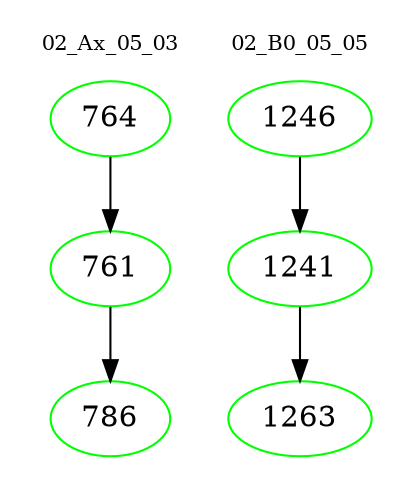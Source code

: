 digraph{
subgraph cluster_0 {
color = white
label = "02_Ax_05_03";
fontsize=10;
T0_764 [label="764", color="green"]
T0_764 -> T0_761 [color="black"]
T0_761 [label="761", color="green"]
T0_761 -> T0_786 [color="black"]
T0_786 [label="786", color="green"]
}
subgraph cluster_1 {
color = white
label = "02_B0_05_05";
fontsize=10;
T1_1246 [label="1246", color="green"]
T1_1246 -> T1_1241 [color="black"]
T1_1241 [label="1241", color="green"]
T1_1241 -> T1_1263 [color="black"]
T1_1263 [label="1263", color="green"]
}
}
